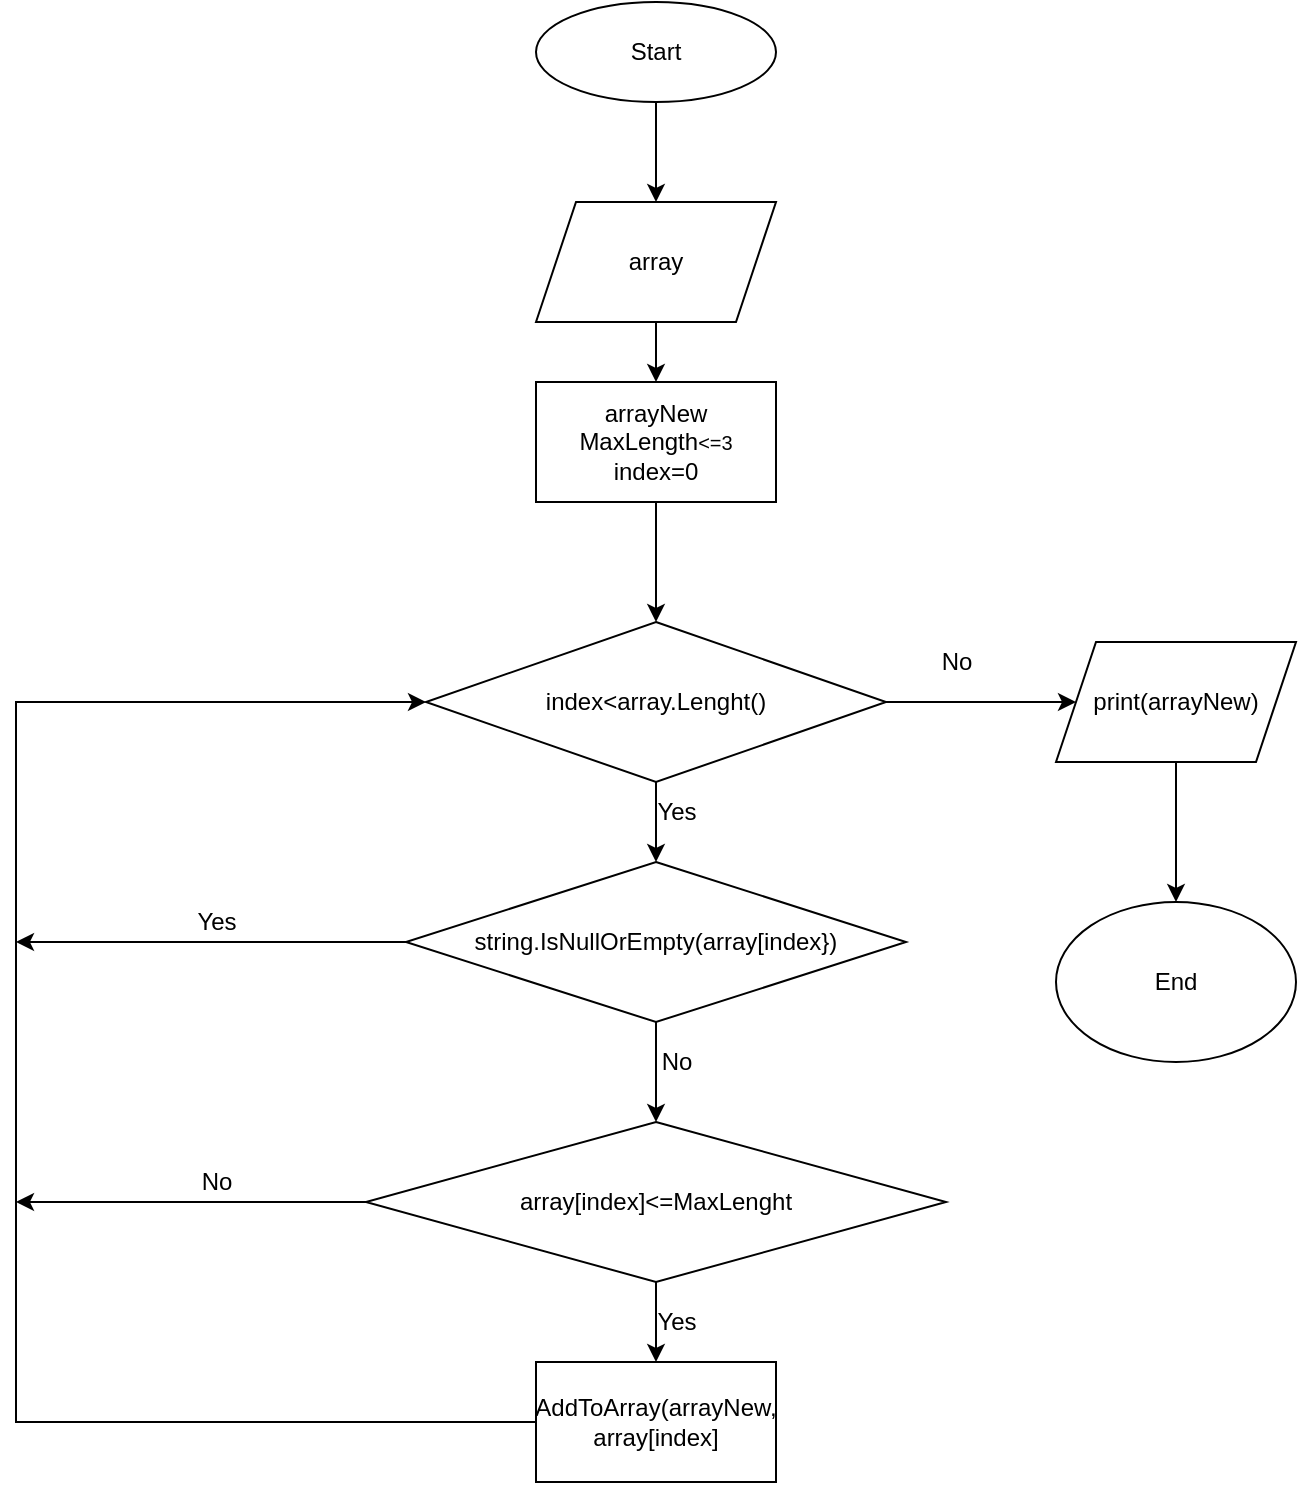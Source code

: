 <mxfile version="20.8.10" type="device" pages="2"><diagram id="0V04WuYAJPsR6Dmjhemc" name="Страница 1"><mxGraphModel dx="1418" dy="828" grid="1" gridSize="10" guides="1" tooltips="1" connect="1" arrows="1" fold="1" page="1" pageScale="1" pageWidth="827" pageHeight="1169" math="0" shadow="0"><root><mxCell id="0"/><mxCell id="1" parent="0"/><mxCell id="eSnO3OA1jjOON_jYIxsP-11" style="edgeStyle=orthogonalEdgeStyle;rounded=0;orthogonalLoop=1;jettySize=auto;html=1;" edge="1" parent="1" source="eSnO3OA1jjOON_jYIxsP-1" target="eSnO3OA1jjOON_jYIxsP-2"><mxGeometry relative="1" as="geometry"/></mxCell><mxCell id="eSnO3OA1jjOON_jYIxsP-1" value="Start" style="ellipse;whiteSpace=wrap;html=1;" vertex="1" parent="1"><mxGeometry x="310" y="10" width="120" height="50" as="geometry"/></mxCell><mxCell id="eSnO3OA1jjOON_jYIxsP-12" style="edgeStyle=orthogonalEdgeStyle;rounded=0;orthogonalLoop=1;jettySize=auto;html=1;entryX=0.5;entryY=0;entryDx=0;entryDy=0;" edge="1" parent="1" source="eSnO3OA1jjOON_jYIxsP-2" target="eSnO3OA1jjOON_jYIxsP-3"><mxGeometry relative="1" as="geometry"/></mxCell><mxCell id="eSnO3OA1jjOON_jYIxsP-2" value="array" style="shape=parallelogram;perimeter=parallelogramPerimeter;whiteSpace=wrap;html=1;fixedSize=1;" vertex="1" parent="1"><mxGeometry x="310" y="110" width="120" height="60" as="geometry"/></mxCell><mxCell id="eSnO3OA1jjOON_jYIxsP-14" style="edgeStyle=orthogonalEdgeStyle;rounded=0;orthogonalLoop=1;jettySize=auto;html=1;" edge="1" parent="1" source="eSnO3OA1jjOON_jYIxsP-3" target="eSnO3OA1jjOON_jYIxsP-4"><mxGeometry relative="1" as="geometry"/></mxCell><mxCell id="eSnO3OA1jjOON_jYIxsP-3" value="arrayNew&lt;br&gt;MaxLength&lt;span style=&quot;font-size: 10px;&quot;&gt;&amp;lt;=3&lt;br&gt;&lt;/span&gt;index=0" style="rounded=0;whiteSpace=wrap;html=1;" vertex="1" parent="1"><mxGeometry x="310" y="200" width="120" height="60" as="geometry"/></mxCell><mxCell id="eSnO3OA1jjOON_jYIxsP-17" style="edgeStyle=orthogonalEdgeStyle;rounded=0;orthogonalLoop=1;jettySize=auto;html=1;" edge="1" parent="1" source="eSnO3OA1jjOON_jYIxsP-4"><mxGeometry relative="1" as="geometry"><mxPoint x="370" y="440" as="targetPoint"/></mxGeometry></mxCell><mxCell id="eSnO3OA1jjOON_jYIxsP-26" style="edgeStyle=orthogonalEdgeStyle;rounded=0;orthogonalLoop=1;jettySize=auto;html=1;" edge="1" parent="1" source="eSnO3OA1jjOON_jYIxsP-4"><mxGeometry relative="1" as="geometry"><mxPoint x="580" y="360" as="targetPoint"/></mxGeometry></mxCell><mxCell id="eSnO3OA1jjOON_jYIxsP-4" value="index&amp;lt;array.Lenght()" style="rhombus;whiteSpace=wrap;html=1;" vertex="1" parent="1"><mxGeometry x="255" y="320" width="230" height="80" as="geometry"/></mxCell><mxCell id="eSnO3OA1jjOON_jYIxsP-19" style="edgeStyle=orthogonalEdgeStyle;rounded=0;orthogonalLoop=1;jettySize=auto;html=1;entryX=0.5;entryY=0;entryDx=0;entryDy=0;" edge="1" parent="1" source="eSnO3OA1jjOON_jYIxsP-5" target="eSnO3OA1jjOON_jYIxsP-6"><mxGeometry relative="1" as="geometry"><Array as="points"><mxPoint x="370" y="540"/><mxPoint x="370" y="540"/></Array></mxGeometry></mxCell><mxCell id="eSnO3OA1jjOON_jYIxsP-23" style="edgeStyle=orthogonalEdgeStyle;rounded=0;orthogonalLoop=1;jettySize=auto;html=1;" edge="1" parent="1" source="eSnO3OA1jjOON_jYIxsP-5"><mxGeometry relative="1" as="geometry"><mxPoint x="50" y="480" as="targetPoint"/></mxGeometry></mxCell><mxCell id="eSnO3OA1jjOON_jYIxsP-5" value="string.IsNullOrEmpty(array[index})" style="rhombus;whiteSpace=wrap;html=1;" vertex="1" parent="1"><mxGeometry x="245" y="440" width="250" height="80" as="geometry"/></mxCell><mxCell id="eSnO3OA1jjOON_jYIxsP-20" value="" style="edgeStyle=orthogonalEdgeStyle;rounded=0;orthogonalLoop=1;jettySize=auto;html=1;" edge="1" parent="1" source="eSnO3OA1jjOON_jYIxsP-6" target="eSnO3OA1jjOON_jYIxsP-7"><mxGeometry relative="1" as="geometry"/></mxCell><mxCell id="eSnO3OA1jjOON_jYIxsP-22" style="edgeStyle=orthogonalEdgeStyle;rounded=0;orthogonalLoop=1;jettySize=auto;html=1;" edge="1" parent="1" source="eSnO3OA1jjOON_jYIxsP-6"><mxGeometry relative="1" as="geometry"><mxPoint x="50" y="610" as="targetPoint"/></mxGeometry></mxCell><mxCell id="eSnO3OA1jjOON_jYIxsP-6" value="array[index]&amp;lt;=MaxLenght" style="rhombus;whiteSpace=wrap;html=1;" vertex="1" parent="1"><mxGeometry x="225" y="570" width="290" height="80" as="geometry"/></mxCell><mxCell id="eSnO3OA1jjOON_jYIxsP-21" style="edgeStyle=orthogonalEdgeStyle;rounded=0;orthogonalLoop=1;jettySize=auto;html=1;entryX=0;entryY=0.5;entryDx=0;entryDy=0;" edge="1" parent="1" source="eSnO3OA1jjOON_jYIxsP-7" target="eSnO3OA1jjOON_jYIxsP-4"><mxGeometry relative="1" as="geometry"><mxPoint x="110" y="350" as="targetPoint"/><Array as="points"><mxPoint x="50" y="720"/><mxPoint x="50" y="360"/></Array></mxGeometry></mxCell><mxCell id="eSnO3OA1jjOON_jYIxsP-7" value="AddToArray(arrayNew, array[index]" style="rounded=0;whiteSpace=wrap;html=1;" vertex="1" parent="1"><mxGeometry x="310" y="690" width="120" height="60" as="geometry"/></mxCell><mxCell id="eSnO3OA1jjOON_jYIxsP-29" style="edgeStyle=orthogonalEdgeStyle;rounded=0;orthogonalLoop=1;jettySize=auto;html=1;entryX=0.5;entryY=0;entryDx=0;entryDy=0;" edge="1" parent="1" source="eSnO3OA1jjOON_jYIxsP-8" target="eSnO3OA1jjOON_jYIxsP-9"><mxGeometry relative="1" as="geometry"/></mxCell><mxCell id="eSnO3OA1jjOON_jYIxsP-8" value="print(arrayNew)" style="shape=parallelogram;perimeter=parallelogramPerimeter;whiteSpace=wrap;html=1;fixedSize=1;" vertex="1" parent="1"><mxGeometry x="570" y="330" width="120" height="60" as="geometry"/></mxCell><mxCell id="eSnO3OA1jjOON_jYIxsP-9" value="End" style="ellipse;whiteSpace=wrap;html=1;" vertex="1" parent="1"><mxGeometry x="570" y="460" width="120" height="80" as="geometry"/></mxCell><mxCell id="eSnO3OA1jjOON_jYIxsP-30" value="Yes&lt;br&gt;" style="text;html=1;align=center;verticalAlign=middle;resizable=0;points=[];autosize=1;strokeColor=none;fillColor=none;" vertex="1" parent="1"><mxGeometry x="360" y="400" width="40" height="30" as="geometry"/></mxCell><mxCell id="eSnO3OA1jjOON_jYIxsP-32" value="No" style="text;html=1;align=center;verticalAlign=middle;resizable=0;points=[];autosize=1;strokeColor=none;fillColor=none;" vertex="1" parent="1"><mxGeometry x="360" y="525" width="40" height="30" as="geometry"/></mxCell><mxCell id="eSnO3OA1jjOON_jYIxsP-33" value="Yes" style="text;html=1;align=center;verticalAlign=middle;resizable=0;points=[];autosize=1;strokeColor=none;fillColor=none;" vertex="1" parent="1"><mxGeometry x="360" y="655" width="40" height="30" as="geometry"/></mxCell><mxCell id="eSnO3OA1jjOON_jYIxsP-35" value="No" style="text;html=1;align=center;verticalAlign=middle;resizable=0;points=[];autosize=1;strokeColor=none;fillColor=none;" vertex="1" parent="1"><mxGeometry x="500" y="325" width="40" height="30" as="geometry"/></mxCell><mxCell id="eSnO3OA1jjOON_jYIxsP-36" value="Yes" style="text;html=1;align=center;verticalAlign=middle;resizable=0;points=[];autosize=1;strokeColor=none;fillColor=none;" vertex="1" parent="1"><mxGeometry x="130" y="455" width="40" height="30" as="geometry"/></mxCell><mxCell id="eSnO3OA1jjOON_jYIxsP-37" value="No" style="text;html=1;align=center;verticalAlign=middle;resizable=0;points=[];autosize=1;strokeColor=none;fillColor=none;" vertex="1" parent="1"><mxGeometry x="130" y="585" width="40" height="30" as="geometry"/></mxCell></root></mxGraphModel></diagram><diagram id="P7YcOlCmxURvCFKwbDYD" name="Задание2"><mxGraphModel dx="1204" dy="680" grid="1" gridSize="10" guides="1" tooltips="1" connect="1" arrows="1" fold="1" page="1" pageScale="1" pageWidth="827" pageHeight="1169" math="0" shadow="0"><root><mxCell id="0"/><mxCell id="1" parent="0"/><mxCell id="Cfq4Gu06VZeexg7wgic_-36" value="" style="edgeStyle=orthogonalEdgeStyle;rounded=0;orthogonalLoop=1;jettySize=auto;html=1;fontSize=14;" edge="1" parent="1" source="Cfq4Gu06VZeexg7wgic_-1" target="Cfq4Gu06VZeexg7wgic_-2"><mxGeometry relative="1" as="geometry"><Array as="points"><mxPoint x="380" y="70"/><mxPoint x="380" y="70"/></Array></mxGeometry></mxCell><mxCell id="Cfq4Gu06VZeexg7wgic_-1" value="начало" style="rounded=1;whiteSpace=wrap;html=1;" vertex="1" parent="1"><mxGeometry x="310" y="70" width="120" height="30" as="geometry"/></mxCell><mxCell id="Cfq4Gu06VZeexg7wgic_-38" value="" style="edgeStyle=orthogonalEdgeStyle;rounded=0;orthogonalLoop=1;jettySize=auto;html=1;fontSize=14;entryX=0.5;entryY=0;entryDx=0;entryDy=0;" edge="1" parent="1" source="Cfq4Gu06VZeexg7wgic_-2" target="Cfq4Gu06VZeexg7wgic_-4"><mxGeometry relative="1" as="geometry"><mxPoint x="370" y="180" as="targetPoint"/></mxGeometry></mxCell><mxCell id="Cfq4Gu06VZeexg7wgic_-2" value="array=[5,3,1,2]&lt;br&gt;size=4" style="shape=parallelogram;perimeter=parallelogramPerimeter;whiteSpace=wrap;html=1;fixedSize=1;" vertex="1" parent="1"><mxGeometry x="290" y="160" width="160" height="60" as="geometry"/></mxCell><mxCell id="Cfq4Gu06VZeexg7wgic_-53" value="" style="edgeStyle=orthogonalEdgeStyle;rounded=0;orthogonalLoop=1;jettySize=auto;html=1;fontSize=14;" edge="1" parent="1" source="Cfq4Gu06VZeexg7wgic_-4" target="Cfq4Gu06VZeexg7wgic_-5"><mxGeometry relative="1" as="geometry"/></mxCell><mxCell id="Cfq4Gu06VZeexg7wgic_-4" value="indaex=0" style="whiteSpace=wrap;html=1;" vertex="1" parent="1"><mxGeometry x="310" y="290" width="120" height="40" as="geometry"/></mxCell><mxCell id="Cfq4Gu06VZeexg7wgic_-54" value="YES" style="edgeStyle=orthogonalEdgeStyle;rounded=0;orthogonalLoop=1;jettySize=auto;html=1;fontSize=14;" edge="1" parent="1" source="Cfq4Gu06VZeexg7wgic_-5" target="Cfq4Gu06VZeexg7wgic_-6"><mxGeometry relative="1" as="geometry"/></mxCell><mxCell id="Cfq4Gu06VZeexg7wgic_-72" style="edgeStyle=orthogonalEdgeStyle;rounded=0;orthogonalLoop=1;jettySize=auto;html=1;entryX=0;entryY=0.5;entryDx=0;entryDy=0;fontSize=14;" edge="1" parent="1" source="Cfq4Gu06VZeexg7wgic_-5" target="Cfq4Gu06VZeexg7wgic_-21"><mxGeometry relative="1" as="geometry"/></mxCell><mxCell id="Cfq4Gu06VZeexg7wgic_-5" value="index&lt;span style=&quot;font-size: 10px;&quot;&gt;&amp;lt;size-1&lt;/span&gt;" style="rhombus;whiteSpace=wrap;html=1;" vertex="1" parent="1"><mxGeometry x="300" y="380" width="140" height="80" as="geometry"/></mxCell><mxCell id="Cfq4Gu06VZeexg7wgic_-11" value="NO" style="edgeStyle=orthogonalEdgeStyle;rounded=0;orthogonalLoop=1;jettySize=auto;html=1;" edge="1" parent="1" source="Cfq4Gu06VZeexg7wgic_-6" target="Cfq4Gu06VZeexg7wgic_-10"><mxGeometry relative="1" as="geometry"/></mxCell><mxCell id="Cfq4Gu06VZeexg7wgic_-56" value="YES" style="edgeStyle=orthogonalEdgeStyle;rounded=0;orthogonalLoop=1;jettySize=auto;html=1;fontSize=14;" edge="1" parent="1" source="Cfq4Gu06VZeexg7wgic_-6" target="Cfq4Gu06VZeexg7wgic_-9"><mxGeometry relative="1" as="geometry"/></mxCell><mxCell id="Cfq4Gu06VZeexg7wgic_-6" value="array[index]&lt;span style=&quot;font-size: 10px;&quot;&gt;&amp;gt;array[index+1]&lt;/span&gt;" style="rhombus;whiteSpace=wrap;html=1;" vertex="1" parent="1"><mxGeometry x="275" y="510" width="180" height="80" as="geometry"/></mxCell><mxCell id="Cfq4Gu06VZeexg7wgic_-69" style="edgeStyle=orthogonalEdgeStyle;rounded=0;orthogonalLoop=1;jettySize=auto;html=1;entryX=0;entryY=0.5;entryDx=0;entryDy=0;fontSize=14;" edge="1" parent="1" source="Cfq4Gu06VZeexg7wgic_-9" target="Cfq4Gu06VZeexg7wgic_-5"><mxGeometry relative="1" as="geometry"><Array as="points"><mxPoint x="60" y="720"/><mxPoint x="60" y="420"/></Array></mxGeometry></mxCell><mxCell id="Cfq4Gu06VZeexg7wgic_-9" value="x=array[index]&lt;br&gt;array[index]=array[index+1]&lt;br&gt;aray[index+1]" style="whiteSpace=wrap;html=1;" vertex="1" parent="1"><mxGeometry x="285" y="690" width="170" height="60" as="geometry"/></mxCell><mxCell id="Cfq4Gu06VZeexg7wgic_-10" value="index=index+1" style="whiteSpace=wrap;html=1;" vertex="1" parent="1"><mxGeometry x="20" y="520" width="120" height="60" as="geometry"/></mxCell><mxCell id="Cfq4Gu06VZeexg7wgic_-58" value="" style="edgeStyle=orthogonalEdgeStyle;rounded=0;orthogonalLoop=1;jettySize=auto;html=1;fontSize=14;" edge="1" parent="1" source="Cfq4Gu06VZeexg7wgic_-21"><mxGeometry relative="1" as="geometry"><mxPoint x="670" y="585" as="targetPoint"/></mxGeometry></mxCell><mxCell id="Cfq4Gu06VZeexg7wgic_-21" value="array" style="shape=parallelogram;perimeter=parallelogramPerimeter;whiteSpace=wrap;html=1;fixedSize=1;fontSize=14;" vertex="1" parent="1"><mxGeometry x="610" y="390" width="120" height="60" as="geometry"/></mxCell><mxCell id="Cfq4Gu06VZeexg7wgic_-71" style="edgeStyle=orthogonalEdgeStyle;rounded=0;orthogonalLoop=1;jettySize=auto;html=1;exitX=0.25;exitY=1;exitDx=0;exitDy=0;fontSize=14;" edge="1" parent="1" target="Cfq4Gu06VZeexg7wgic_-70"><mxGeometry relative="1" as="geometry"><mxPoint x="640" y="645" as="sourcePoint"/></mxGeometry></mxCell><mxCell id="Cfq4Gu06VZeexg7wgic_-35" style="edgeStyle=orthogonalEdgeStyle;rounded=0;orthogonalLoop=1;jettySize=auto;html=1;exitX=0.5;exitY=1;exitDx=0;exitDy=0;fontSize=14;" edge="1" parent="1"><mxGeometry relative="1" as="geometry"><mxPoint x="370" y="220" as="sourcePoint"/><mxPoint x="370" y="220" as="targetPoint"/></mxGeometry></mxCell><mxCell id="Cfq4Gu06VZeexg7wgic_-70" value="конец&lt;br&gt;" style="rounded=1;whiteSpace=wrap;html=1;fontSize=14;" vertex="1" parent="1"><mxGeometry x="610" y="590" width="120" height="60" as="geometry"/></mxCell></root></mxGraphModel></diagram></mxfile>